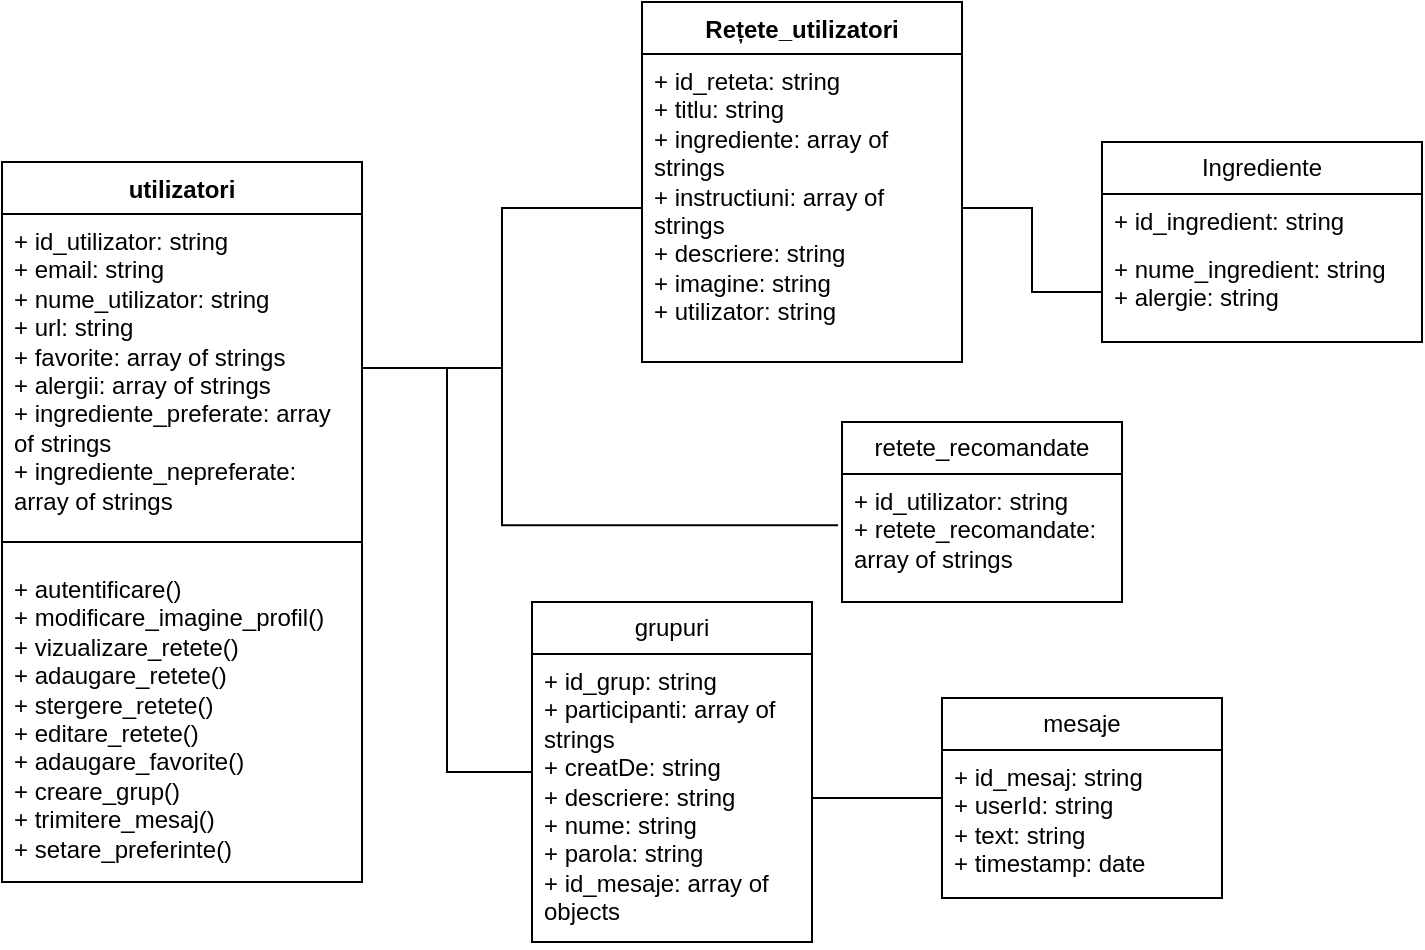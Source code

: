 <mxfile version="24.4.9" type="github">
  <diagram name="Page-1" id="Sl4bMESCybcM2zydKUfu">
    <mxGraphModel dx="1905" dy="952" grid="1" gridSize="10" guides="1" tooltips="1" connect="1" arrows="1" fold="1" page="1" pageScale="1" pageWidth="850" pageHeight="1100" math="0" shadow="0">
      <root>
        <mxCell id="0" />
        <mxCell id="1" parent="0" />
        <mxCell id="VYxgi8DJ1EGcQXLoV0i3-1" value="utilizatori" style="swimlane;fontStyle=1;align=center;verticalAlign=top;childLayout=stackLayout;horizontal=1;startSize=26;horizontalStack=0;resizeParent=1;resizeParentMax=0;resizeLast=0;collapsible=1;marginBottom=0;whiteSpace=wrap;html=1;" parent="1" vertex="1">
          <mxGeometry x="90" y="190" width="180" height="360" as="geometry" />
        </mxCell>
        <mxCell id="VYxgi8DJ1EGcQXLoV0i3-2" value="+ id_utilizator: string&lt;div&gt;+ email: string&lt;/div&gt;&lt;div&gt;+ nume_utilizator: string&lt;/div&gt;&lt;div&gt;+ url: string&lt;/div&gt;&lt;div&gt;+ favorite: array of strings&lt;/div&gt;&lt;div&gt;+ alergii: array of strings&lt;/div&gt;&lt;div&gt;+ ingrediente_preferate: array of strings&lt;/div&gt;&lt;div&gt;+ ingrediente_nepreferate: array of strings&lt;br&gt;&lt;/div&gt;" style="text;strokeColor=none;fillColor=none;align=left;verticalAlign=top;spacingLeft=4;spacingRight=4;overflow=hidden;rotatable=0;points=[[0,0.5],[1,0.5]];portConstraint=eastwest;whiteSpace=wrap;html=1;" parent="VYxgi8DJ1EGcQXLoV0i3-1" vertex="1">
          <mxGeometry y="26" width="180" height="154" as="geometry" />
        </mxCell>
        <mxCell id="VYxgi8DJ1EGcQXLoV0i3-3" value="" style="line;strokeWidth=1;fillColor=none;align=left;verticalAlign=middle;spacingTop=-1;spacingLeft=3;spacingRight=3;rotatable=0;labelPosition=right;points=[];portConstraint=eastwest;strokeColor=inherit;" parent="VYxgi8DJ1EGcQXLoV0i3-1" vertex="1">
          <mxGeometry y="180" width="180" height="20" as="geometry" />
        </mxCell>
        <mxCell id="VYxgi8DJ1EGcQXLoV0i3-4" value="+ autentificare()&lt;div&gt;+ modificare_imagine_profil()&lt;/div&gt;&lt;div&gt;+ vizualizare_retete()&lt;/div&gt;&lt;div&gt;+ adaugare_retete()&lt;/div&gt;&lt;div&gt;+ stergere_retete()&lt;/div&gt;&lt;div&gt;+ editare_retete()&lt;/div&gt;&lt;div&gt;+ adaugare_favorite()&lt;/div&gt;&lt;div&gt;+ creare_grup()&lt;/div&gt;&lt;div&gt;+ trimitere_mesaj()&lt;/div&gt;&lt;div&gt;+ setare_preferinte()&lt;br&gt;&lt;/div&gt;" style="text;strokeColor=none;fillColor=none;align=left;verticalAlign=top;spacingLeft=4;spacingRight=4;overflow=hidden;rotatable=0;points=[[0,0.5],[1,0.5]];portConstraint=eastwest;whiteSpace=wrap;html=1;" parent="VYxgi8DJ1EGcQXLoV0i3-1" vertex="1">
          <mxGeometry y="200" width="180" height="160" as="geometry" />
        </mxCell>
        <mxCell id="VYxgi8DJ1EGcQXLoV0i3-5" value="Rețete_utilizatori" style="swimlane;fontStyle=1;align=center;verticalAlign=top;childLayout=stackLayout;horizontal=1;startSize=26;horizontalStack=0;resizeParent=1;resizeParentMax=0;resizeLast=0;collapsible=1;marginBottom=0;whiteSpace=wrap;html=1;" parent="1" vertex="1">
          <mxGeometry x="410" y="110" width="160" height="180" as="geometry" />
        </mxCell>
        <mxCell id="VYxgi8DJ1EGcQXLoV0i3-6" value="+ id_reteta: string&lt;div&gt;+ titlu: string&lt;/div&gt;&lt;div&gt;+ ingrediente: array of strings&lt;/div&gt;&lt;div&gt;+ instructiuni: array of strings&lt;/div&gt;&lt;div&gt;+ descriere: string&lt;/div&gt;&lt;div&gt;+ imagine: string&lt;br&gt;&lt;/div&gt;&lt;div&gt;+ utilizator: string&lt;/div&gt;" style="text;strokeColor=none;fillColor=none;align=left;verticalAlign=top;spacingLeft=4;spacingRight=4;overflow=hidden;rotatable=0;points=[[0,0.5],[1,0.5]];portConstraint=eastwest;whiteSpace=wrap;html=1;" parent="VYxgi8DJ1EGcQXLoV0i3-5" vertex="1">
          <mxGeometry y="26" width="160" height="154" as="geometry" />
        </mxCell>
        <mxCell id="VYxgi8DJ1EGcQXLoV0i3-9" value="Ingrediente" style="swimlane;fontStyle=0;childLayout=stackLayout;horizontal=1;startSize=26;fillColor=none;horizontalStack=0;resizeParent=1;resizeParentMax=0;resizeLast=0;collapsible=1;marginBottom=0;whiteSpace=wrap;html=1;" parent="1" vertex="1">
          <mxGeometry x="640" y="180" width="160" height="100" as="geometry" />
        </mxCell>
        <mxCell id="VYxgi8DJ1EGcQXLoV0i3-10" value="+ id_ingredient: string" style="text;strokeColor=none;fillColor=none;align=left;verticalAlign=top;spacingLeft=4;spacingRight=4;overflow=hidden;rotatable=0;points=[[0,0.5],[1,0.5]];portConstraint=eastwest;whiteSpace=wrap;html=1;" parent="VYxgi8DJ1EGcQXLoV0i3-9" vertex="1">
          <mxGeometry y="26" width="160" height="24" as="geometry" />
        </mxCell>
        <mxCell id="VYxgi8DJ1EGcQXLoV0i3-32" value="&lt;div&gt;+ nume_ingredient: string&lt;/div&gt;&lt;div&gt;+ alergie: string&lt;br&gt;&lt;/div&gt;" style="text;strokeColor=none;fillColor=none;align=left;verticalAlign=top;spacingLeft=4;spacingRight=4;overflow=hidden;rotatable=0;points=[[0,0.5],[1,0.5]];portConstraint=eastwest;whiteSpace=wrap;html=1;" parent="VYxgi8DJ1EGcQXLoV0i3-9" vertex="1">
          <mxGeometry y="50" width="160" height="50" as="geometry" />
        </mxCell>
        <mxCell id="VYxgi8DJ1EGcQXLoV0i3-18" value="grupuri" style="swimlane;fontStyle=0;childLayout=stackLayout;horizontal=1;startSize=26;fillColor=none;horizontalStack=0;resizeParent=1;resizeParentMax=0;resizeLast=0;collapsible=1;marginBottom=0;whiteSpace=wrap;html=1;" parent="1" vertex="1">
          <mxGeometry x="355" y="410" width="140" height="170" as="geometry" />
        </mxCell>
        <mxCell id="VYxgi8DJ1EGcQXLoV0i3-19" value="+ id_grup: string&lt;div&gt;+ participanti: array of strings&lt;/div&gt;&lt;div&gt;+ creatDe: string&lt;/div&gt;&lt;div&gt;+ descriere: string&lt;/div&gt;&lt;div&gt;+ nume: string&lt;/div&gt;&lt;div&gt;+ parola: string&lt;br&gt;&lt;/div&gt;&lt;div&gt;+ id_mesaje: array of objects&lt;/div&gt;" style="text;strokeColor=none;fillColor=none;align=left;verticalAlign=top;spacingLeft=4;spacingRight=4;overflow=hidden;rotatable=0;points=[[0,0.5],[1,0.5]];portConstraint=eastwest;whiteSpace=wrap;html=1;" parent="VYxgi8DJ1EGcQXLoV0i3-18" vertex="1">
          <mxGeometry y="26" width="140" height="144" as="geometry" />
        </mxCell>
        <mxCell id="VYxgi8DJ1EGcQXLoV0i3-26" value="mesaje" style="swimlane;fontStyle=0;childLayout=stackLayout;horizontal=1;startSize=26;fillColor=none;horizontalStack=0;resizeParent=1;resizeParentMax=0;resizeLast=0;collapsible=1;marginBottom=0;whiteSpace=wrap;html=1;" parent="1" vertex="1">
          <mxGeometry x="560" y="458" width="140" height="100" as="geometry" />
        </mxCell>
        <mxCell id="VYxgi8DJ1EGcQXLoV0i3-27" value="+ id_mesaj: string&lt;div&gt;+ userId: string&lt;/div&gt;&lt;div&gt;+ text: string&lt;/div&gt;&lt;div&gt;+ timestamp: date&lt;/div&gt;" style="text;strokeColor=none;fillColor=none;align=left;verticalAlign=top;spacingLeft=4;spacingRight=4;overflow=hidden;rotatable=0;points=[[0,0.5],[1,0.5]];portConstraint=eastwest;whiteSpace=wrap;html=1;" parent="VYxgi8DJ1EGcQXLoV0i3-26" vertex="1">
          <mxGeometry y="26" width="140" height="74" as="geometry" />
        </mxCell>
        <mxCell id="VYxgi8DJ1EGcQXLoV0i3-31" style="edgeStyle=orthogonalEdgeStyle;rounded=0;orthogonalLoop=1;jettySize=auto;html=1;entryX=0;entryY=0.75;entryDx=0;entryDy=0;startArrow=none;endArrow=none;" parent="1" source="VYxgi8DJ1EGcQXLoV0i3-6" target="VYxgi8DJ1EGcQXLoV0i3-9" edge="1">
          <mxGeometry relative="1" as="geometry">
            <mxPoint x="640" y="240" as="targetPoint" />
          </mxGeometry>
        </mxCell>
        <mxCell id="lhyksnL9ixexXpEOHxSJ-4" style="rounded=0;orthogonalLoop=1;jettySize=auto;html=1;exitX=1;exitY=0.5;exitDx=0;exitDy=0;entryX=0;entryY=0.5;entryDx=0;entryDy=0;strokeColor=default;edgeStyle=orthogonalEdgeStyle;verticalAlign=bottom;horizontal=1;startArrow=none;endArrow=none;" edge="1" parent="1" source="VYxgi8DJ1EGcQXLoV0i3-2" target="VYxgi8DJ1EGcQXLoV0i3-6">
          <mxGeometry relative="1" as="geometry" />
        </mxCell>
        <mxCell id="lhyksnL9ixexXpEOHxSJ-5" value="retete_recomandate" style="swimlane;fontStyle=0;childLayout=stackLayout;horizontal=1;startSize=26;fillColor=none;horizontalStack=0;resizeParent=1;resizeParentMax=0;resizeLast=0;collapsible=1;marginBottom=0;whiteSpace=wrap;html=1;" vertex="1" parent="1">
          <mxGeometry x="510" y="320" width="140" height="90" as="geometry" />
        </mxCell>
        <mxCell id="lhyksnL9ixexXpEOHxSJ-6" value="&lt;div&gt;+ id_utilizator: string&lt;/div&gt;&lt;div&gt;+ retete_recomandate: array of strings&lt;/div&gt;&lt;div&gt;&lt;br&gt;&lt;/div&gt;" style="text;strokeColor=none;fillColor=none;align=left;verticalAlign=top;spacingLeft=4;spacingRight=4;overflow=hidden;rotatable=0;points=[[0,0.5],[1,0.5]];portConstraint=eastwest;whiteSpace=wrap;html=1;" vertex="1" parent="lhyksnL9ixexXpEOHxSJ-5">
          <mxGeometry y="26" width="140" height="64" as="geometry" />
        </mxCell>
        <mxCell id="lhyksnL9ixexXpEOHxSJ-7" style="edgeStyle=orthogonalEdgeStyle;rounded=0;orthogonalLoop=1;jettySize=auto;html=1;entryX=-0.014;entryY=0.4;entryDx=0;entryDy=0;entryPerimeter=0;startArrow=none;endArrow=none;" edge="1" parent="1" source="VYxgi8DJ1EGcQXLoV0i3-2" target="lhyksnL9ixexXpEOHxSJ-6">
          <mxGeometry relative="1" as="geometry">
            <Array as="points">
              <mxPoint x="340" y="293" />
              <mxPoint x="340" y="372" />
            </Array>
          </mxGeometry>
        </mxCell>
        <mxCell id="lhyksnL9ixexXpEOHxSJ-8" style="edgeStyle=orthogonalEdgeStyle;rounded=0;orthogonalLoop=1;jettySize=auto;html=1;exitX=1;exitY=0.5;exitDx=0;exitDy=0;entryX=0;entryY=0.5;entryDx=0;entryDy=0;startArrow=none;endArrow=none;" edge="1" parent="1" source="VYxgi8DJ1EGcQXLoV0i3-19" target="VYxgi8DJ1EGcQXLoV0i3-26">
          <mxGeometry relative="1" as="geometry" />
        </mxCell>
        <mxCell id="lhyksnL9ixexXpEOHxSJ-9" style="edgeStyle=orthogonalEdgeStyle;rounded=0;orthogonalLoop=1;jettySize=auto;html=1;exitX=1;exitY=0.5;exitDx=0;exitDy=0;entryX=0;entryY=0.5;entryDx=0;entryDy=0;startArrow=none;endArrow=none;" edge="1" parent="1" source="VYxgi8DJ1EGcQXLoV0i3-2" target="VYxgi8DJ1EGcQXLoV0i3-18">
          <mxGeometry relative="1" as="geometry" />
        </mxCell>
      </root>
    </mxGraphModel>
  </diagram>
</mxfile>
